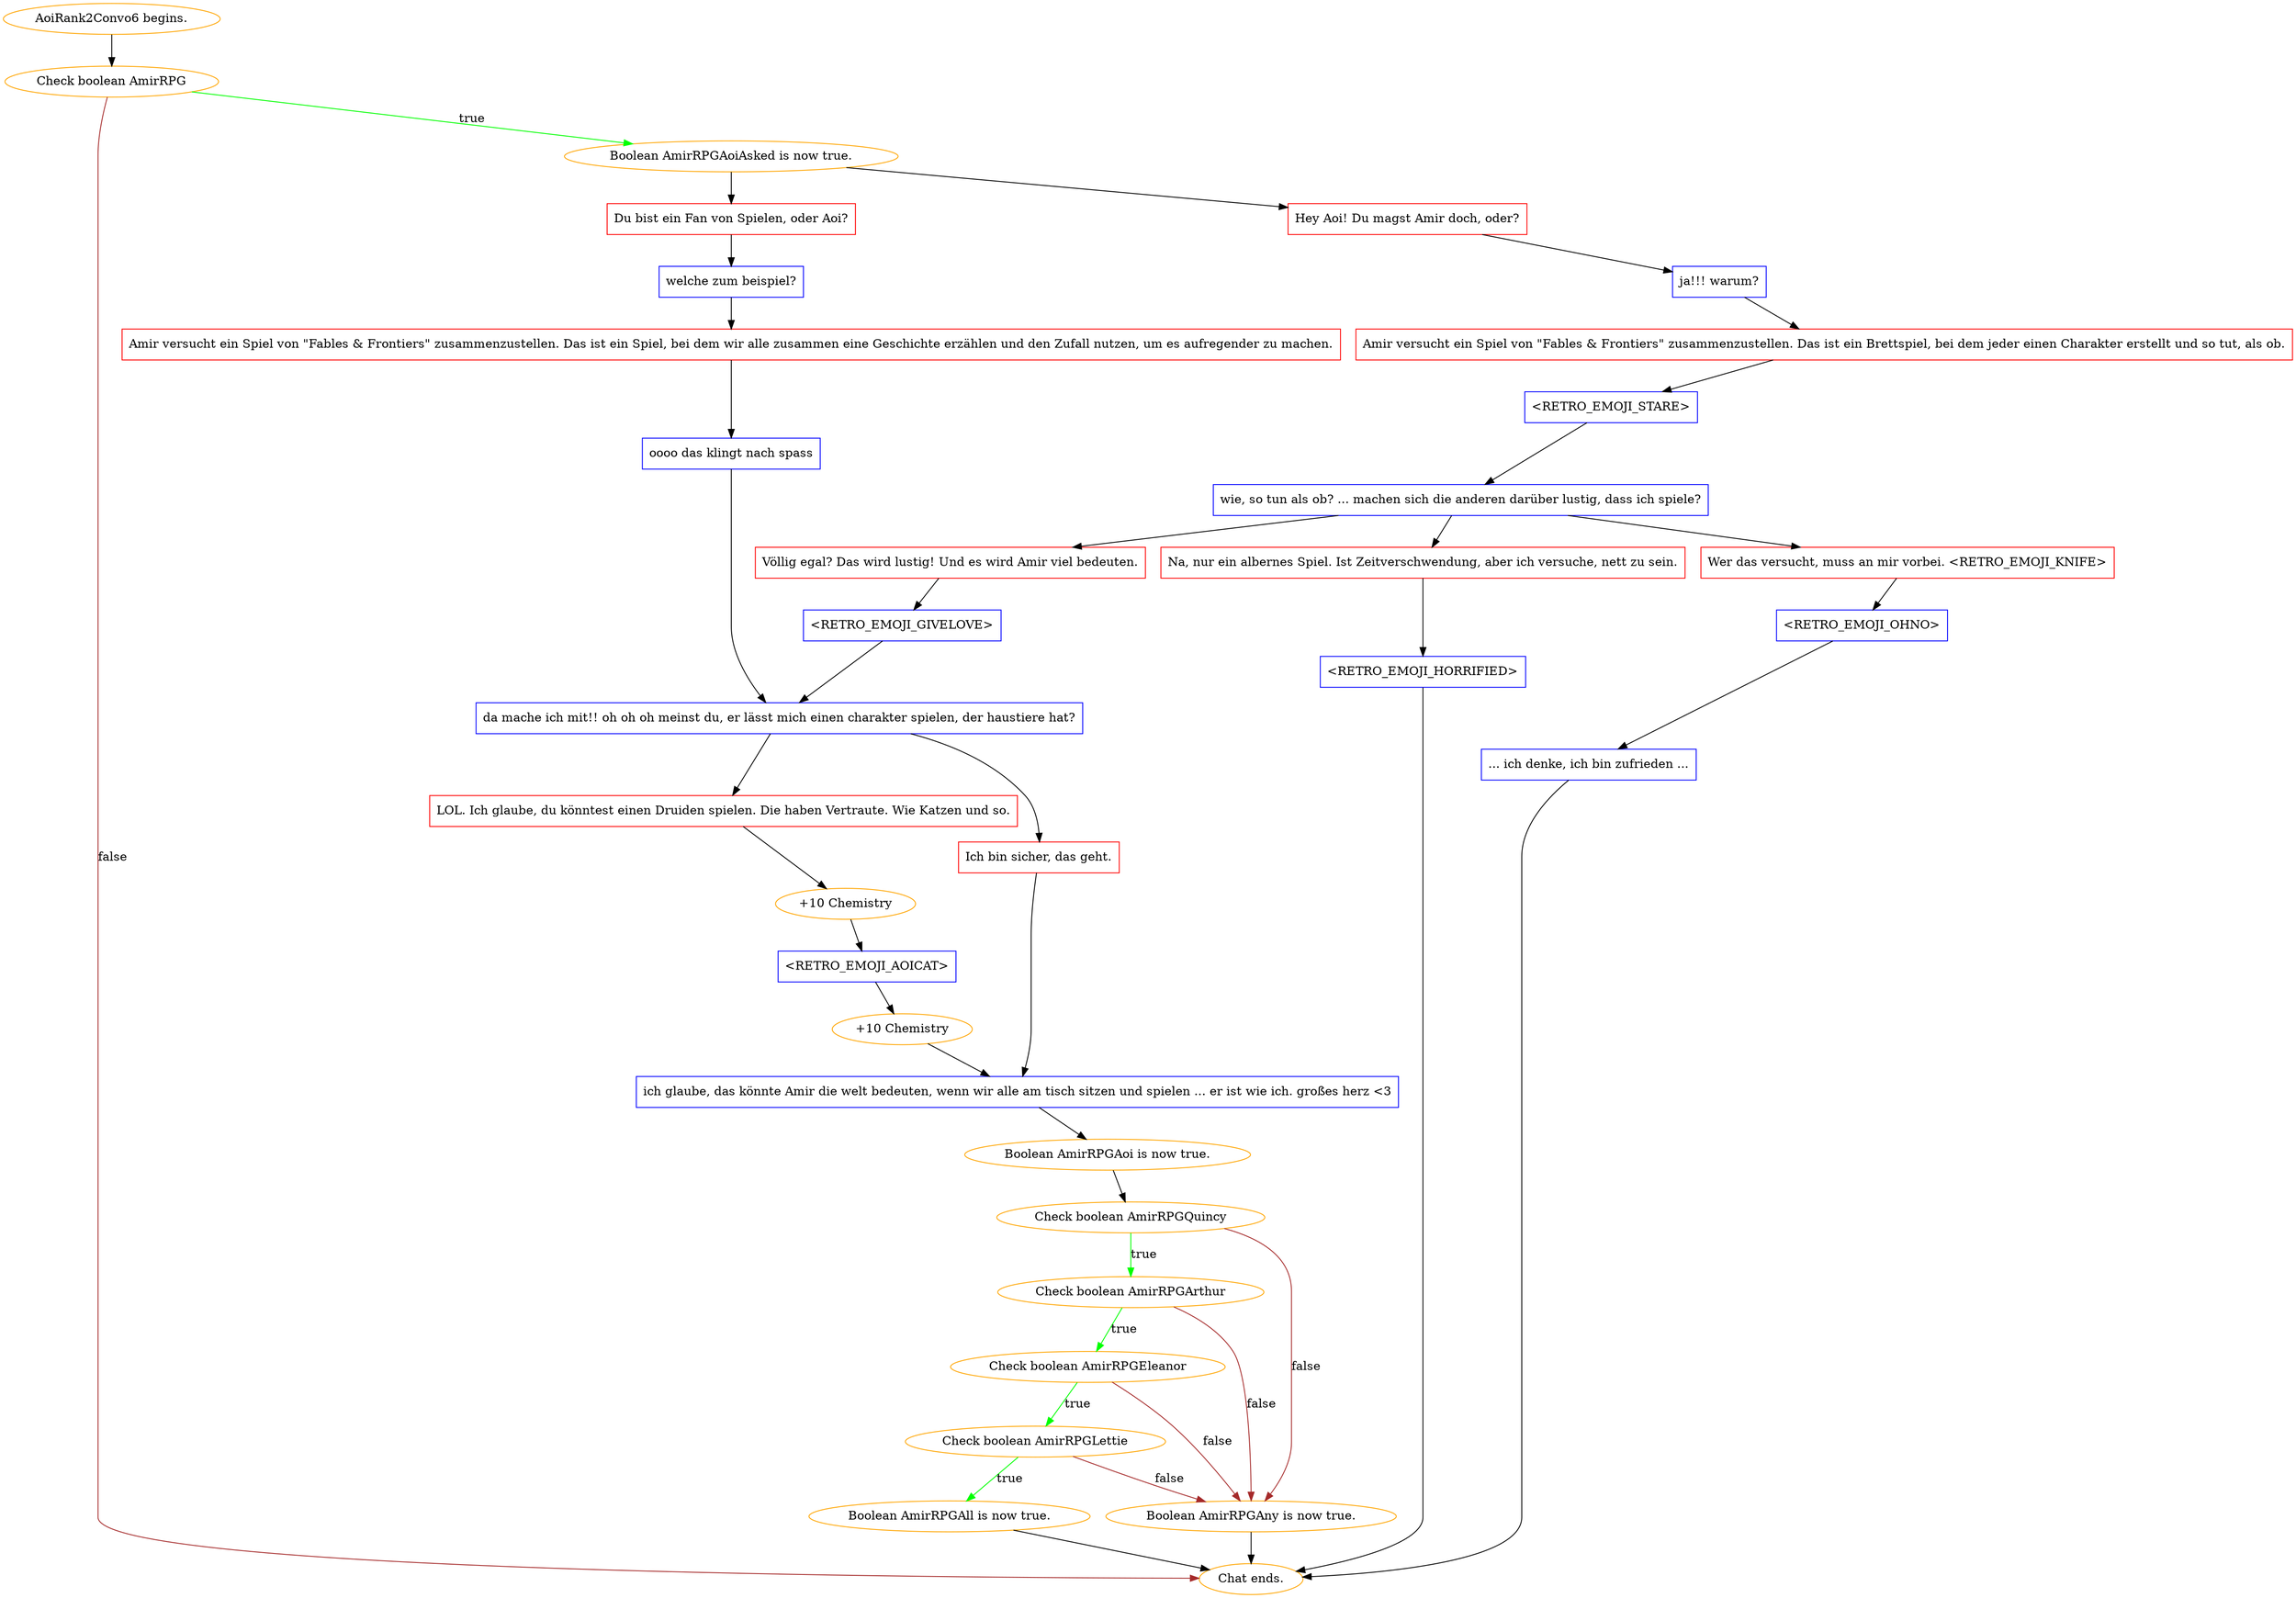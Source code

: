 digraph {
	"AoiRank2Convo6 begins." [color=orange];
		"AoiRank2Convo6 begins." -> j746431032;
	j746431032 [label="Check boolean AmirRPG",color=orange];
		j746431032 -> j683070349 [label=true,color=green];
		j746431032 -> "Chat ends." [label=false,color=brown];
	j683070349 [label="Boolean AmirRPGAoiAsked is now true.",color=orange];
		j683070349 -> j2296016530;
		j683070349 -> j533667438;
	"Chat ends." [color=orange];
	j2296016530 [label="Hey Aoi! Du magst Amir doch, oder?",shape=box,color=red];
		j2296016530 -> j3569012726;
	j533667438 [label="Du bist ein Fan von Spielen, oder Aoi?",shape=box,color=red];
		j533667438 -> j2565071582;
	j3569012726 [label="ja!!! warum?",shape=box,color=blue];
		j3569012726 -> j1996382827;
	j2565071582 [label="welche zum beispiel?",shape=box,color=blue];
		j2565071582 -> j3268461567;
	j1996382827 [label="Amir versucht ein Spiel von \"Fables & Frontiers\" zusammenzustellen. Das ist ein Brettspiel, bei dem jeder einen Charakter erstellt und so tut, als ob.",shape=box,color=red];
		j1996382827 -> j143859524;
	j3268461567 [label="Amir versucht ein Spiel von \"Fables & Frontiers\" zusammenzustellen. Das ist ein Spiel, bei dem wir alle zusammen eine Geschichte erzählen und den Zufall nutzen, um es aufregender zu machen.",shape=box,color=red];
		j3268461567 -> j2484069588;
	j143859524 [label="<RETRO_EMOJI_STARE>",shape=box,color=blue];
		j143859524 -> j2550079682;
	j2484069588 [label="oooo das klingt nach spass",shape=box,color=blue];
		j2484069588 -> j1014918986;
	j2550079682 [label="wie, so tun als ob? ... machen sich die anderen darüber lustig, dass ich spiele?",shape=box,color=blue];
		j2550079682 -> j262919397;
		j2550079682 -> j4147349763;
		j2550079682 -> j1282362739;
	j1014918986 [label="da mache ich mit!! oh oh oh meinst du, er lässt mich einen charakter spielen, der haustiere hat?",shape=box,color=blue];
		j1014918986 -> j529977042;
		j1014918986 -> j1807202196;
	j262919397 [label="Na, nur ein albernes Spiel. Ist Zeitverschwendung, aber ich versuche, nett zu sein.",shape=box,color=red];
		j262919397 -> j1160114699;
	j4147349763 [label="Wer das versucht, muss an mir vorbei. <RETRO_EMOJI_KNIFE>",shape=box,color=red];
		j4147349763 -> j31421928;
	j1282362739 [label="Völlig egal? Das wird lustig! Und es wird Amir viel bedeuten.",shape=box,color=red];
		j1282362739 -> j1931588730;
	j529977042 [label="LOL. Ich glaube, du könntest einen Druiden spielen. Die haben Vertraute. Wie Katzen und so.",shape=box,color=red];
		j529977042 -> j3159045331;
	j1807202196 [label="Ich bin sicher, das geht.",shape=box,color=red];
		j1807202196 -> j1610427053;
	j1160114699 [label="<RETRO_EMOJI_HORRIFIED>",shape=box,color=blue];
		j1160114699 -> "Chat ends.";
	j31421928 [label="<RETRO_EMOJI_OHNO>",shape=box,color=blue];
		j31421928 -> j2672109465;
	j1931588730 [label="<RETRO_EMOJI_GIVELOVE>",shape=box,color=blue];
		j1931588730 -> j1014918986;
	j3159045331 [label="+10 Chemistry",color=orange];
		j3159045331 -> j2863577152;
	j1610427053 [label="ich glaube, das könnte Amir die welt bedeuten, wenn wir alle am tisch sitzen und spielen ... er ist wie ich. großes herz <3",shape=box,color=blue];
		j1610427053 -> j2733582503;
	j2672109465 [label="... ich denke, ich bin zufrieden ...",shape=box,color=blue];
		j2672109465 -> "Chat ends.";
	j2863577152 [label="<RETRO_EMOJI_AOICAT>",shape=box,color=blue];
		j2863577152 -> j3634993456;
	j2733582503 [label="Boolean AmirRPGAoi is now true.",color=orange];
		j2733582503 -> j235759563;
	j3634993456 [label="+10 Chemistry",color=orange];
		j3634993456 -> j1610427053;
	j235759563 [label="Check boolean AmirRPGQuincy",color=orange];
		j235759563 -> j4092888925 [label=true,color=green];
		j235759563 -> j1992773596 [label=false,color=brown];
	j4092888925 [label="Check boolean AmirRPGArthur",color=orange];
		j4092888925 -> j3988635441 [label=true,color=green];
		j4092888925 -> j1992773596 [label=false,color=brown];
	j1992773596 [label="Boolean AmirRPGAny is now true.",color=orange];
		j1992773596 -> "Chat ends.";
	j3988635441 [label="Check boolean AmirRPGEleanor",color=orange];
		j3988635441 -> j1570524431 [label=true,color=green];
		j3988635441 -> j1992773596 [label=false,color=brown];
	j1570524431 [label="Check boolean AmirRPGLettie",color=orange];
		j1570524431 -> j2677000302 [label=true,color=green];
		j1570524431 -> j1992773596 [label=false,color=brown];
	j2677000302 [label="Boolean AmirRPGAll is now true.",color=orange];
		j2677000302 -> "Chat ends.";
}